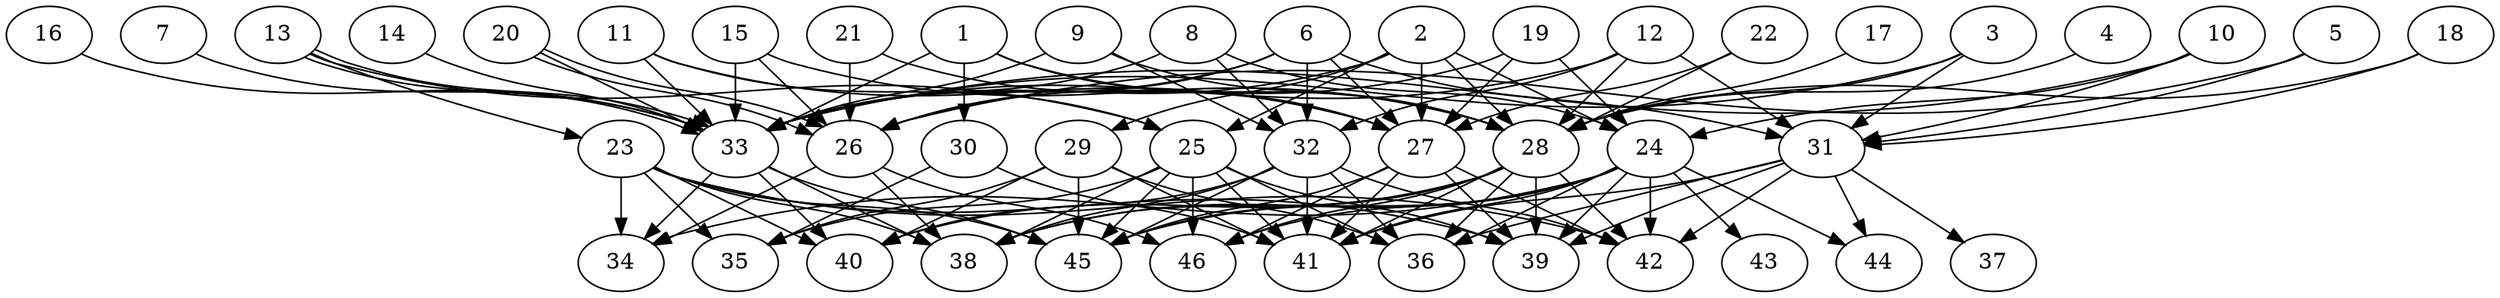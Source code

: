 // DAG (tier=3-complex, mode=compute, n=46, ccr=0.478, fat=0.719, density=0.731, regular=0.205, jump=0.241, mindata=1048576, maxdata=16777216)
// DAG automatically generated by daggen at Sun Aug 24 16:33:34 2025
// /home/ermia/Project/Environments/daggen/bin/daggen --dot --ccr 0.478 --fat 0.719 --regular 0.205 --density 0.731 --jump 0.241 --mindata 1048576 --maxdata 16777216 -n 46 
digraph G {
  1 [size="24182096341107736576", alpha="0.02", expect_size="12091048170553868288"]
  1 -> 27 [size ="66898947473408"]
  1 -> 28 [size ="66898947473408"]
  1 -> 30 [size ="66898947473408"]
  1 -> 33 [size ="66898947473408"]
  2 [size="551447691658844928", alpha="0.18", expect_size="275723845829422464"]
  2 -> 24 [size ="272163487612928"]
  2 -> 25 [size ="272163487612928"]
  2 -> 27 [size ="272163487612928"]
  2 -> 28 [size ="272163487612928"]
  2 -> 29 [size ="272163487612928"]
  2 -> 33 [size ="272163487612928"]
  3 [size="19030045476455840", alpha="0.02", expect_size="9515022738227920"]
  3 -> 28 [size ="1455878788087808"]
  3 -> 31 [size ="1455878788087808"]
  3 -> 33 [size ="1455878788087808"]
  4 [size="273017569362549728", alpha="0.15", expect_size="136508784681274864"]
  4 -> 28 [size ="209295979315200"]
  5 [size="7309255919098003", alpha="0.03", expect_size="3654627959549001"]
  5 -> 26 [size ="404374937403392"]
  5 -> 31 [size ="404374937403392"]
  6 [size="1964273347933347072", alpha="0.18", expect_size="982136673966673536"]
  6 -> 26 [size ="1448814640627712"]
  6 -> 27 [size ="1448814640627712"]
  6 -> 31 [size ="1448814640627712"]
  6 -> 32 [size ="1448814640627712"]
  6 -> 33 [size ="1448814640627712"]
  7 [size="22348015084054156", alpha="0.14", expect_size="11174007542027078"]
  7 -> 33 [size ="749916599091200"]
  8 [size="79778890460887515136", alpha="0.06", expect_size="39889445230443757568"]
  8 -> 24 [size ="148257036566528"]
  8 -> 32 [size ="148257036566528"]
  8 -> 33 [size ="148257036566528"]
  9 [size="6875995458011922432", alpha="0.07", expect_size="3437997729005961216"]
  9 -> 28 [size ="28927686868992"]
  9 -> 32 [size ="28927686868992"]
  9 -> 33 [size ="28927686868992"]
  10 [size="3704107909162221", alpha="0.01", expect_size="1852053954581110"]
  10 -> 24 [size ="203388310519808"]
  10 -> 31 [size ="203388310519808"]
  10 -> 33 [size ="203388310519808"]
  11 [size="525590616435533632", alpha="0.11", expect_size="262795308217766816"]
  11 -> 25 [size ="228138470604800"]
  11 -> 27 [size ="228138470604800"]
  11 -> 33 [size ="228138470604800"]
  12 [size="5011786946408600", alpha="0.11", expect_size="2505893473204300"]
  12 -> 28 [size ="99267431628800"]
  12 -> 31 [size ="99267431628800"]
  12 -> 32 [size ="99267431628800"]
  12 -> 33 [size ="99267431628800"]
  13 [size="3952993851395700424704", alpha="0.15", expect_size="1976496925697850212352"]
  13 -> 23 [size ="2000049508712448"]
  13 -> 25 [size ="2000049508712448"]
  13 -> 33 [size ="2000049508712448"]
  13 -> 33 [size ="2000049508712448"]
  14 [size="36519608204557648", alpha="0.01", expect_size="18259804102278824"]
  14 -> 33 [size ="655236217700352"]
  15 [size="254000503934160256", alpha="0.09", expect_size="127000251967080128"]
  15 -> 26 [size ="188153927303168"]
  15 -> 28 [size ="188153927303168"]
  15 -> 33 [size ="188153927303168"]
  16 [size="41940775885704496", alpha="0.12", expect_size="20970387942852248"]
  16 -> 33 [size ="686440765718528"]
  17 [size="868976046342632636416", alpha="0.16", expect_size="434488023171316318208"]
  17 -> 28 [size ="728498268274688"]
  18 [size="7127014464078919", alpha="0.13", expect_size="3563507232039459"]
  18 -> 28 [size ="403443600588800"]
  18 -> 31 [size ="403443600588800"]
  19 [size="129551671806342016", alpha="0.02", expect_size="64775835903171008"]
  19 -> 24 [size ="2046165403041792"]
  19 -> 26 [size ="2046165403041792"]
  19 -> 27 [size ="2046165403041792"]
  20 [size="45819810871743904", alpha="0.14", expect_size="22909905435871952"]
  20 -> 26 [size ="1308414147821568"]
  20 -> 26 [size ="1308414147821568"]
  20 -> 33 [size ="1308414147821568"]
  21 [size="1251453986784354560", alpha="0.03", expect_size="625726993392177280"]
  21 -> 26 [size ="941121823834112"]
  21 -> 27 [size ="941121823834112"]
  22 [size="89300237524402176000", alpha="0.09", expect_size="44650118762201088000"]
  22 -> 27 [size ="159830035660800"]
  22 -> 28 [size ="159830035660800"]
  23 [size="465418069148558163968", alpha="0.19", expect_size="232709034574279081984"]
  23 -> 34 [size ="480454369083392"]
  23 -> 35 [size ="480454369083392"]
  23 -> 38 [size ="480454369083392"]
  23 -> 39 [size ="480454369083392"]
  23 -> 40 [size ="480454369083392"]
  23 -> 42 [size ="480454369083392"]
  23 -> 45 [size ="480454369083392"]
  24 [size="3952897591252941824", alpha="0.09", expect_size="1976448795626470912"]
  24 -> 34 [size ="1796944657645568"]
  24 -> 36 [size ="1796944657645568"]
  24 -> 38 [size ="1796944657645568"]
  24 -> 39 [size ="1796944657645568"]
  24 -> 41 [size ="1796944657645568"]
  24 -> 42 [size ="1796944657645568"]
  24 -> 43 [size ="1796944657645568"]
  24 -> 44 [size ="1796944657645568"]
  24 -> 45 [size ="1796944657645568"]
  24 -> 46 [size ="1796944657645568"]
  25 [size="60332830597441088", alpha="0.05", expect_size="30166415298720544"]
  25 -> 35 [size ="1787136026083328"]
  25 -> 36 [size ="1787136026083328"]
  25 -> 38 [size ="1787136026083328"]
  25 -> 39 [size ="1787136026083328"]
  25 -> 41 [size ="1787136026083328"]
  25 -> 45 [size ="1787136026083328"]
  25 -> 46 [size ="1787136026083328"]
  26 [size="512846344791947200", alpha="0.12", expect_size="256423172395973600"]
  26 -> 34 [size ="967605800140800"]
  26 -> 38 [size ="967605800140800"]
  26 -> 46 [size ="967605800140800"]
  27 [size="5744725721062834176", alpha="0.16", expect_size="2872362860531417088"]
  27 -> 39 [size ="25660760260608"]
  27 -> 41 [size ="25660760260608"]
  27 -> 42 [size ="25660760260608"]
  27 -> 45 [size ="25660760260608"]
  27 -> 46 [size ="25660760260608"]
  28 [size="1142482302405596676096", alpha="0.04", expect_size="571241151202798338048"]
  28 -> 36 [size ="874291604226048"]
  28 -> 38 [size ="874291604226048"]
  28 -> 39 [size ="874291604226048"]
  28 -> 40 [size ="874291604226048"]
  28 -> 41 [size ="874291604226048"]
  28 -> 42 [size ="874291604226048"]
  28 -> 45 [size ="874291604226048"]
  28 -> 46 [size ="874291604226048"]
  29 [size="1791240652239929344000", alpha="0.18", expect_size="895620326119964672000"]
  29 -> 35 [size ="1179938245836800"]
  29 -> 36 [size ="1179938245836800"]
  29 -> 40 [size ="1179938245836800"]
  29 -> 41 [size ="1179938245836800"]
  29 -> 45 [size ="1179938245836800"]
  30 [size="3512787379848861696", alpha="0.07", expect_size="1756393689924430848"]
  30 -> 35 [size ="1917756584755200"]
  30 -> 41 [size ="1917756584755200"]
  31 [size="14343330656989628", alpha="0.07", expect_size="7171665328494814"]
  31 -> 36 [size ="591195747123200"]
  31 -> 37 [size ="591195747123200"]
  31 -> 39 [size ="591195747123200"]
  31 -> 41 [size ="591195747123200"]
  31 -> 42 [size ="591195747123200"]
  31 -> 44 [size ="591195747123200"]
  32 [size="4353666410599011057664", alpha="0.17", expect_size="2176833205299505528832"]
  32 -> 36 [size ="2133012594556928"]
  32 -> 38 [size ="2133012594556928"]
  32 -> 40 [size ="2133012594556928"]
  32 -> 41 [size ="2133012594556928"]
  32 -> 42 [size ="2133012594556928"]
  32 -> 45 [size ="2133012594556928"]
  33 [size="2040439251945600", alpha="0.18", expect_size="1020219625972800"]
  33 -> 34 [size ="233860969267200"]
  33 -> 38 [size ="233860969267200"]
  33 -> 40 [size ="233860969267200"]
  33 -> 45 [size ="233860969267200"]
  34 [size="413198166341412", alpha="0.02", expect_size="206599083170706"]
  35 [size="84728737846922864", alpha="0.15", expect_size="42364368923461432"]
  36 [size="20608554013258304", alpha="0.05", expect_size="10304277006629152"]
  37 [size="6523255840386904", alpha="0.04", expect_size="3261627920193452"]
  38 [size="67059294178448320", alpha="0.07", expect_size="33529647089224160"]
  39 [size="4093476638187884544", alpha="0.16", expect_size="2046738319093942272"]
  40 [size="1458582755213312000000", alpha="0.19", expect_size="729291377606656000000"]
  41 [size="1680179879396568320", alpha="0.12", expect_size="840089939698284160"]
  42 [size="1990587907128328192", alpha="0.20", expect_size="995293953564164096"]
  43 [size="29324452595369524", alpha="0.01", expect_size="14662226297684762"]
  44 [size="35872633166517060", alpha="0.06", expect_size="17936316583258530"]
  45 [size="1249052573668535", alpha="0.19", expect_size="624526286834267"]
  46 [size="4125957153818073366528", alpha="0.16", expect_size="2062978576909036683264"]
}